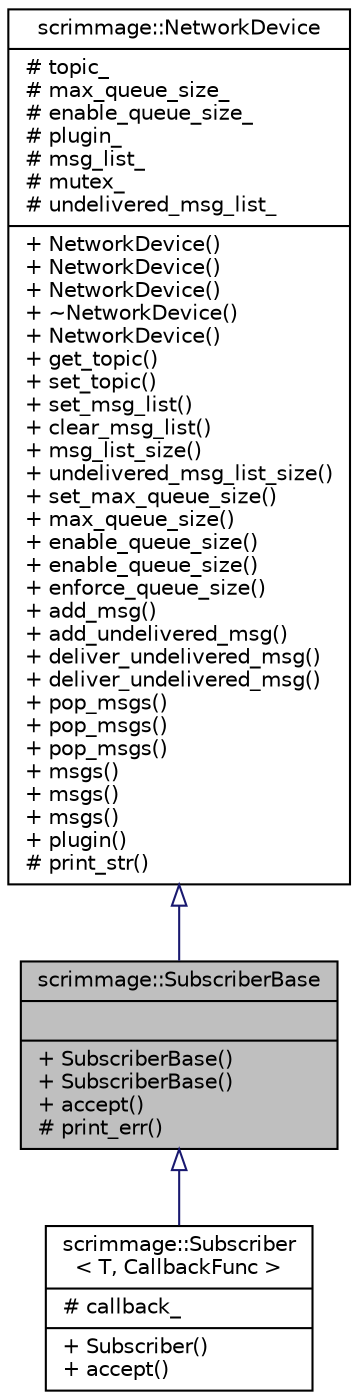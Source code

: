 digraph "scrimmage::SubscriberBase"
{
 // LATEX_PDF_SIZE
  edge [fontname="Helvetica",fontsize="10",labelfontname="Helvetica",labelfontsize="10"];
  node [fontname="Helvetica",fontsize="10",shape=record];
  Node1 [label="{scrimmage::SubscriberBase\n||+ SubscriberBase()\l+ SubscriberBase()\l+ accept()\l# print_err()\l}",height=0.2,width=0.4,color="black", fillcolor="grey75", style="filled", fontcolor="black",tooltip=" "];
  Node2 -> Node1 [dir="back",color="midnightblue",fontsize="10",style="solid",arrowtail="onormal",fontname="Helvetica"];
  Node2 [label="{scrimmage::NetworkDevice\n|# topic_\l# max_queue_size_\l# enable_queue_size_\l# plugin_\l# msg_list_\l# mutex_\l# undelivered_msg_list_\l|+ NetworkDevice()\l+ NetworkDevice()\l+ NetworkDevice()\l+ ~NetworkDevice()\l+ NetworkDevice()\l+ get_topic()\l+ set_topic()\l+ set_msg_list()\l+ clear_msg_list()\l+ msg_list_size()\l+ undelivered_msg_list_size()\l+ set_max_queue_size()\l+ max_queue_size()\l+ enable_queue_size()\l+ enable_queue_size()\l+ enforce_queue_size()\l+ add_msg()\l+ add_undelivered_msg()\l+ deliver_undelivered_msg()\l+ deliver_undelivered_msg()\l+ pop_msgs()\l+ pop_msgs()\l+ pop_msgs()\l+ msgs()\l+ msgs()\l+ msgs()\l+ plugin()\l# print_str()\l}",height=0.2,width=0.4,color="black", fillcolor="white", style="filled",URL="$classscrimmage_1_1NetworkDevice.html",tooltip=" "];
  Node1 -> Node3 [dir="back",color="midnightblue",fontsize="10",style="solid",arrowtail="onormal",fontname="Helvetica"];
  Node3 [label="{scrimmage::Subscriber\l\< T, CallbackFunc \>\n|# callback_\l|+ Subscriber()\l+ accept()\l}",height=0.2,width=0.4,color="black", fillcolor="white", style="filled",URL="$classscrimmage_1_1Subscriber.html",tooltip=" "];
}
